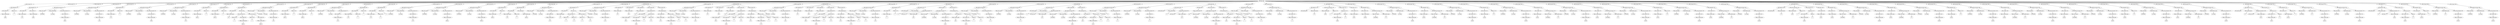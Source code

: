/*
 * AST in dot format generated by phc -- the PHP compiler
 */

digraph AST {
node_0 [label="AST_php_script"];
node_1 [label="AST_eval_expr (12)"];
node_2 [label="AST_assignment (12)"];
node_3 [label="AST_variable (12)"];
node_4 [label="Token_variable_name"];
node_5 [label="base", shape=box]
node_4 -> node_5;
node_3 -> node_4;
node_6 [label="Token_int (12)"];
node_7 [label="1", shape=box]
node_6 -> node_7;
node_2 -> node_6;
node_2 -> node_3;
node_1 -> node_2;
node_8 [label="AST_eval_expr (13)"];
node_9 [label="AST_assignment (13)"];
node_10 [label="AST_variable (13)"];
node_11 [label="Token_variable_name"];
node_12 [label="ref", shape=box]
node_11 -> node_12;
node_10 -> node_11;
node_13 [label="AST_variable (13)"];
node_14 [label="Token_variable_name"];
node_15 [label="base", shape=box]
node_14 -> node_15;
node_13 -> node_14;
node_9 -> node_13;
node_9 -> node_10;
node_8 -> node_9;
node_16 [label="AST_eval_expr (15)"];
node_17 [label="AST_method_invocation (15)"];
node_18 [label="Token_class_name"];
node_19 [label="%STDLIB%", shape=box]
node_18 -> node_19;
node_20 [label="Token_method_name"];
node_21 [label="var_dump", shape=box]
node_20 -> node_21;
node_22 [label="AST_actual_parameter (15)"];
node_23 [label="AST_variable (15)"];
node_24 [label="Token_variable_name"];
node_25 [label="base", shape=box]
node_24 -> node_25;
node_23 -> node_24;
node_22 -> node_23;
node_17 -> node_22;
node_17 -> node_20;
node_17 -> node_18;
node_16 -> node_17;
node_26 [label="AST_eval_expr (16)"];
node_27 [label="AST_method_invocation (16)"];
node_28 [label="Token_class_name"];
node_29 [label="%STDLIB%", shape=box]
node_28 -> node_29;
node_30 [label="Token_method_name"];
node_31 [label="var_dump", shape=box]
node_30 -> node_31;
node_32 [label="AST_actual_parameter (16)"];
node_33 [label="AST_variable (16)"];
node_34 [label="Token_variable_name"];
node_35 [label="ref", shape=box]
node_34 -> node_35;
node_33 -> node_34;
node_32 -> node_33;
node_27 -> node_32;
node_27 -> node_30;
node_27 -> node_28;
node_26 -> node_27;
node_36 [label="AST_eval_expr (18)"];
node_37 [label="AST_assignment (18)"];
node_38 [label="AST_variable (18)"];
node_39 [label="Token_variable_name"];
node_40 [label="ref", shape=box]
node_39 -> node_40;
node_38 -> node_39;
node_41 [label="Token_int (18)"];
node_42 [label="2", shape=box]
node_41 -> node_42;
node_37 -> node_41;
node_37 -> node_38;
node_36 -> node_37;
node_43 [label="AST_eval_expr (20)"];
node_44 [label="AST_method_invocation (20)"];
node_45 [label="Token_class_name"];
node_46 [label="%STDLIB%", shape=box]
node_45 -> node_46;
node_47 [label="Token_method_name"];
node_48 [label="var_dump", shape=box]
node_47 -> node_48;
node_49 [label="AST_actual_parameter (20)"];
node_50 [label="AST_variable (20)"];
node_51 [label="Token_variable_name"];
node_52 [label="base", shape=box]
node_51 -> node_52;
node_50 -> node_51;
node_49 -> node_50;
node_44 -> node_49;
node_44 -> node_47;
node_44 -> node_45;
node_43 -> node_44;
node_53 [label="AST_eval_expr (21)"];
node_54 [label="AST_method_invocation (21)"];
node_55 [label="Token_class_name"];
node_56 [label="%STDLIB%", shape=box]
node_55 -> node_56;
node_57 [label="Token_method_name"];
node_58 [label="var_dump", shape=box]
node_57 -> node_58;
node_59 [label="AST_actual_parameter (21)"];
node_60 [label="AST_variable (21)"];
node_61 [label="Token_variable_name"];
node_62 [label="ref", shape=box]
node_61 -> node_62;
node_60 -> node_61;
node_59 -> node_60;
node_54 -> node_59;
node_54 -> node_57;
node_54 -> node_55;
node_53 -> node_54;
node_63 [label="AST_eval_expr (27)"];
node_64 [label="AST_assignment (27)"];
node_65 [label="AST_variable (27)"];
node_66 [label="Token_variable_name"];
node_67 [label="base_1", shape=box]
node_66 -> node_67;
node_65 -> node_66;
node_68 [label="Token_int (27)"];
node_69 [label="3", shape=box]
node_68 -> node_69;
node_64 -> node_68;
node_64 -> node_65;
node_63 -> node_64;
node_70 [label="AST_eval_expr (28)"];
node_71 [label="AST_assignment (28)"];
node_72 [label="AST_variable (28)"];
node_73 [label="Token_variable_name"];
node_74 [label="base_2", shape=box]
node_73 -> node_74;
node_72 -> node_73;
node_75 [label="Token_int (28)"];
node_76 [label="4", shape=box]
node_75 -> node_76;
node_71 -> node_75;
node_71 -> node_72;
node_70 -> node_71;
node_77 [label="AST_eval_expr (30)"];
node_78 [label="AST_assignment (30)"];
node_79 [label="AST_variable (30)"];
node_80 [label="Token_variable_name"];
node_81 [label="ref", shape=box]
node_80 -> node_81;
node_79 -> node_80;
node_82 [label="AST_array (30)"];
node_83 [label="AST_array_elem (30)"];
node_84 [label="Token_int (30)"];
node_85 [label="1", shape=box]
node_84 -> node_85;
node_86 [label="AST_variable (30)"];
node_87 [label="Token_variable_name"];
node_88 [label="base_1", shape=box]
node_87 -> node_88;
node_86 -> node_87;
node_83 -> node_86;
node_83 -> node_84;
node_89 [label="AST_array_elem (30)"];
node_90 [label="Token_int (30)"];
node_91 [label="2", shape=box]
node_90 -> node_91;
node_92 [label="AST_variable (30)"];
node_93 [label="Token_variable_name"];
node_94 [label="base_2", shape=box]
node_93 -> node_94;
node_92 -> node_93;
node_89 -> node_92;
node_89 -> node_90;
node_82 -> node_89;
node_82 -> node_83;
node_78 -> node_82;
node_78 -> node_79;
node_77 -> node_78;
node_95 [label="AST_eval_expr (32)"];
node_96 [label="AST_method_invocation (32)"];
node_97 [label="Token_class_name"];
node_98 [label="%STDLIB%", shape=box]
node_97 -> node_98;
node_99 [label="Token_method_name"];
node_100 [label="var_dump", shape=box]
node_99 -> node_100;
node_101 [label="AST_actual_parameter (32)"];
node_102 [label="AST_variable (32)"];
node_103 [label="Token_variable_name"];
node_104 [label="ref", shape=box]
node_103 -> node_104;
node_102 -> node_103;
node_101 -> node_102;
node_96 -> node_101;
node_96 -> node_99;
node_96 -> node_97;
node_95 -> node_96;
node_105 [label="AST_eval_expr (34)"];
node_106 [label="AST_assignment (34)"];
node_107 [label="AST_variable (34)"];
node_108 [label="Token_variable_name"];
node_109 [label="base_1", shape=box]
node_108 -> node_109;
node_107 -> node_108;
node_110 [label="Token_int (34)"];
node_111 [label="5", shape=box]
node_110 -> node_111;
node_106 -> node_110;
node_106 -> node_107;
node_105 -> node_106;
node_112 [label="AST_eval_expr (35)"];
node_113 [label="AST_assignment (35)"];
node_114 [label="AST_variable (35)"];
node_115 [label="Token_variable_name"];
node_116 [label="base_2", shape=box]
node_115 -> node_116;
node_114 -> node_115;
node_117 [label="Token_int (35)"];
node_118 [label="6", shape=box]
node_117 -> node_118;
node_113 -> node_117;
node_113 -> node_114;
node_112 -> node_113;
node_119 [label="AST_eval_expr (37)"];
node_120 [label="AST_method_invocation (37)"];
node_121 [label="Token_class_name"];
node_122 [label="%STDLIB%", shape=box]
node_121 -> node_122;
node_123 [label="Token_method_name"];
node_124 [label="var_dump", shape=box]
node_123 -> node_124;
node_125 [label="AST_actual_parameter (37)"];
node_126 [label="AST_variable (37)"];
node_127 [label="Token_variable_name"];
node_128 [label="ref", shape=box]
node_127 -> node_128;
node_126 -> node_127;
node_125 -> node_126;
node_120 -> node_125;
node_120 -> node_123;
node_120 -> node_121;
node_119 -> node_120;
node_129 [label="AST_eval_expr (38)"];
node_130 [label="AST_assignment (38)"];
node_131 [label="AST_variable (38)"];
node_132 [label="Token_variable_name"];
node_133 [label="ref", shape=box]
node_132 -> node_133;
node_134 [label="Token_int (38)"];
node_135 [label="1", shape=box]
node_134 -> node_135;
node_131 -> node_134;
node_131 -> node_132;
node_136 [label="Token_int (38)"];
node_137 [label="7", shape=box]
node_136 -> node_137;
node_130 -> node_136;
node_130 -> node_131;
node_129 -> node_130;
node_138 [label="AST_eval_expr (39)"];
node_139 [label="AST_assignment (39)"];
node_140 [label="AST_variable (39)"];
node_141 [label="Token_variable_name"];
node_142 [label="ref", shape=box]
node_141 -> node_142;
node_143 [label="Token_int (39)"];
node_144 [label="2", shape=box]
node_143 -> node_144;
node_140 -> node_143;
node_140 -> node_141;
node_145 [label="Token_int (39)"];
node_146 [label="8", shape=box]
node_145 -> node_146;
node_139 -> node_145;
node_139 -> node_140;
node_138 -> node_139;
node_147 [label="AST_eval_expr (41)"];
node_148 [label="AST_method_invocation (41)"];
node_149 [label="Token_class_name"];
node_150 [label="%STDLIB%", shape=box]
node_149 -> node_150;
node_151 [label="Token_method_name"];
node_152 [label="var_dump", shape=box]
node_151 -> node_152;
node_153 [label="AST_actual_parameter (41)"];
node_154 [label="AST_variable (41)"];
node_155 [label="Token_variable_name"];
node_156 [label="ref", shape=box]
node_155 -> node_156;
node_154 -> node_155;
node_153 -> node_154;
node_148 -> node_153;
node_148 -> node_151;
node_148 -> node_149;
node_147 -> node_148;
node_157 [label="AST_eval_expr (42)"];
node_158 [label="AST_method_invocation (42)"];
node_159 [label="Token_class_name"];
node_160 [label="%STDLIB%", shape=box]
node_159 -> node_160;
node_161 [label="Token_method_name"];
node_162 [label="var_dump", shape=box]
node_161 -> node_162;
node_163 [label="AST_actual_parameter (42)"];
node_164 [label="AST_variable (42)"];
node_165 [label="Token_variable_name"];
node_166 [label="base_1", shape=box]
node_165 -> node_166;
node_164 -> node_165;
node_163 -> node_164;
node_158 -> node_163;
node_158 -> node_161;
node_158 -> node_159;
node_157 -> node_158;
node_167 [label="AST_eval_expr (43)"];
node_168 [label="AST_method_invocation (43)"];
node_169 [label="Token_class_name"];
node_170 [label="%STDLIB%", shape=box]
node_169 -> node_170;
node_171 [label="Token_method_name"];
node_172 [label="var_dump", shape=box]
node_171 -> node_172;
node_173 [label="AST_actual_parameter (43)"];
node_174 [label="AST_variable (43)"];
node_175 [label="Token_variable_name"];
node_176 [label="base_2", shape=box]
node_175 -> node_176;
node_174 -> node_175;
node_173 -> node_174;
node_168 -> node_173;
node_168 -> node_171;
node_168 -> node_169;
node_167 -> node_168;
node_177 [label="AST_eval_expr (45)"];
node_178 [label="AST_assignment (45)"];
node_179 [label="AST_variable (45)"];
node_180 [label="Token_variable_name"];
node_181 [label="base_3", shape=box]
node_180 -> node_181;
node_179 -> node_180;
node_182 [label="Token_int (45)"];
node_183 [label="9", shape=box]
node_182 -> node_183;
node_178 -> node_182;
node_178 -> node_179;
node_177 -> node_178;
node_184 [label="AST_eval_expr (46)"];
node_185 [label="AST_assignment (46)"];
node_186 [label="AST_variable (46)"];
node_187 [label="Token_variable_name"];
node_188 [label="ref", shape=box]
node_187 -> node_188;
node_189 [label="Token_int (46)"];
node_190 [label="2", shape=box]
node_189 -> node_190;
node_186 -> node_189;
node_186 -> node_187;
node_191 [label="AST_variable (46)"];
node_192 [label="Token_variable_name"];
node_193 [label="base_3", shape=box]
node_192 -> node_193;
node_191 -> node_192;
node_185 -> node_191;
node_185 -> node_186;
node_184 -> node_185;
node_194 [label="AST_eval_expr (48)"];
node_195 [label="AST_method_invocation (48)"];
node_196 [label="Token_class_name"];
node_197 [label="%STDLIB%", shape=box]
node_196 -> node_197;
node_198 [label="Token_method_name"];
node_199 [label="var_dump", shape=box]
node_198 -> node_199;
node_200 [label="AST_actual_parameter (48)"];
node_201 [label="AST_variable (48)"];
node_202 [label="Token_variable_name"];
node_203 [label="ref", shape=box]
node_202 -> node_203;
node_201 -> node_202;
node_200 -> node_201;
node_195 -> node_200;
node_195 -> node_198;
node_195 -> node_196;
node_194 -> node_195;
node_204 [label="AST_eval_expr (57)"];
node_205 [label="AST_assignment (57)"];
node_206 [label="AST_variable (57)"];
node_207 [label="Token_variable_name"];
node_208 [label="arr", shape=box]
node_207 -> node_208;
node_206 -> node_207;
node_209 [label="AST_array (57)"];
node_210 [label="AST_array_elem (57)"];
node_211 [label="Token_int (57)"];
node_212 [label="1", shape=box]
node_211 -> node_212;
node_213 [label="Token_int (57)"];
node_214 [label="11", shape=box]
node_213 -> node_214;
node_210 -> node_213;
node_210 -> node_211;
node_215 [label="AST_array_elem (57)"];
node_216 [label="Token_int (57)"];
node_217 [label="2", shape=box]
node_216 -> node_217;
node_218 [label="Token_int (57)"];
node_219 [label="12", shape=box]
node_218 -> node_219;
node_215 -> node_218;
node_215 -> node_216;
node_209 -> node_215;
node_209 -> node_210;
node_205 -> node_209;
node_205 -> node_206;
node_204 -> node_205;
node_220 [label="AST_eval_expr (58)"];
node_221 [label="AST_method_invocation (58)"];
node_222 [label="Token_class_name"];
node_223 [label="%STDLIB%", shape=box]
node_222 -> node_223;
node_224 [label="Token_method_name"];
node_225 [label="var_dump", shape=box]
node_224 -> node_225;
node_226 [label="AST_actual_parameter (58)"];
node_227 [label="AST_variable (58)"];
node_228 [label="Token_variable_name"];
node_229 [label="arr", shape=box]
node_228 -> node_229;
node_227 -> node_228;
node_226 -> node_227;
node_221 -> node_226;
node_221 -> node_224;
node_221 -> node_222;
node_220 -> node_221;
node_230 [label="AST_foreach (60)"];
node_231 [label="AST_variable (60)"];
node_232 [label="Token_variable_name"];
node_233 [label="arr", shape=box]
node_232 -> node_233;
node_231 -> node_232;
node_234 [label="AST_variable (60)"];
node_235 [label="Token_variable_name"];
node_236 [label="key", shape=box]
node_235 -> node_236;
node_234 -> node_235;
node_237 [label="AST_variable (60)"];
node_238 [label="Token_variable_name"];
node_239 [label="val", shape=box]
node_238 -> node_239;
node_237 -> node_238;
node_240 [label="AST_eval_expr (60)"];
node_241 [label="AST_assignment (60)"];
node_242 [label="AST_variable (60)"];
node_243 [label="Token_variable_name"];
node_244 [label="key", shape=box]
node_243 -> node_244;
node_242 -> node_243;
node_245 [label="AST_bin_op (60)"];
node_246 [label="AST_variable (60)"];
node_247 [label="Token_variable_name"];
node_248 [label="key", shape=box]
node_247 -> node_248;
node_246 -> node_247;
node_249 [label="Token_op"];
node_250 [label="+", shape=box]
node_249 -> node_250;
node_251 [label="Token_int (60)"];
node_252 [label="10", shape=box]
node_251 -> node_252;
node_245 -> node_251;
node_245 -> node_249;
node_245 -> node_246;
node_241 -> node_245;
node_241 -> node_242;
node_240 -> node_241;
node_253 [label="AST_eval_expr (60)"];
node_254 [label="AST_assignment (60)"];
node_255 [label="AST_variable (60)"];
node_256 [label="Token_variable_name"];
node_257 [label="val", shape=box]
node_256 -> node_257;
node_255 -> node_256;
node_258 [label="AST_bin_op (60)"];
node_259 [label="AST_variable (60)"];
node_260 [label="Token_variable_name"];
node_261 [label="val", shape=box]
node_260 -> node_261;
node_259 -> node_260;
node_262 [label="Token_op"];
node_263 [label="*", shape=box]
node_262 -> node_263;
node_264 [label="Token_int (60)"];
node_265 [label="2", shape=box]
node_264 -> node_265;
node_258 -> node_264;
node_258 -> node_262;
node_258 -> node_259;
node_254 -> node_258;
node_254 -> node_255;
node_253 -> node_254;
node_230 -> node_253;
node_230 -> node_240;
node_230 -> node_237;
node_230 -> node_234;
node_230 -> node_231;
node_266 [label="AST_eval_expr (61)"];
node_267 [label="AST_method_invocation (61)"];
node_268 [label="Token_class_name"];
node_269 [label="%STDLIB%", shape=box]
node_268 -> node_269;
node_270 [label="Token_method_name"];
node_271 [label="var_dump", shape=box]
node_270 -> node_271;
node_272 [label="AST_actual_parameter (61)"];
node_273 [label="AST_variable (61)"];
node_274 [label="Token_variable_name"];
node_275 [label="arr", shape=box]
node_274 -> node_275;
node_273 -> node_274;
node_272 -> node_273;
node_267 -> node_272;
node_267 -> node_270;
node_267 -> node_268;
node_266 -> node_267;
node_276 [label="AST_foreach (63)"];
node_277 [label="AST_variable (63)"];
node_278 [label="Token_variable_name"];
node_279 [label="arr", shape=box]
node_278 -> node_279;
node_277 -> node_278;
node_280 [label="AST_variable (63)"];
node_281 [label="Token_variable_name"];
node_282 [label="key", shape=box]
node_281 -> node_282;
node_280 -> node_281;
node_283 [label="AST_variable (63)"];
node_284 [label="Token_variable_name"];
node_285 [label="val", shape=box]
node_284 -> node_285;
node_283 -> node_284;
node_286 [label="AST_eval_expr (63)"];
node_287 [label="AST_assignment (63)"];
node_288 [label="AST_variable (63)"];
node_289 [label="Token_variable_name"];
node_290 [label="key", shape=box]
node_289 -> node_290;
node_288 -> node_289;
node_291 [label="AST_bin_op (63)"];
node_292 [label="AST_variable (63)"];
node_293 [label="Token_variable_name"];
node_294 [label="key", shape=box]
node_293 -> node_294;
node_292 -> node_293;
node_295 [label="Token_op"];
node_296 [label="+", shape=box]
node_295 -> node_296;
node_297 [label="Token_int (63)"];
node_298 [label="10", shape=box]
node_297 -> node_298;
node_291 -> node_297;
node_291 -> node_295;
node_291 -> node_292;
node_287 -> node_291;
node_287 -> node_288;
node_286 -> node_287;
node_299 [label="AST_eval_expr (63)"];
node_300 [label="AST_assignment (63)"];
node_301 [label="AST_variable (63)"];
node_302 [label="Token_variable_name"];
node_303 [label="val", shape=box]
node_302 -> node_303;
node_301 -> node_302;
node_304 [label="AST_bin_op (63)"];
node_305 [label="AST_variable (63)"];
node_306 [label="Token_variable_name"];
node_307 [label="val", shape=box]
node_306 -> node_307;
node_305 -> node_306;
node_308 [label="Token_op"];
node_309 [label="*", shape=box]
node_308 -> node_309;
node_310 [label="Token_int (63)"];
node_311 [label="2", shape=box]
node_310 -> node_311;
node_304 -> node_310;
node_304 -> node_308;
node_304 -> node_305;
node_300 -> node_304;
node_300 -> node_301;
node_299 -> node_300;
node_276 -> node_299;
node_276 -> node_286;
node_276 -> node_283;
node_276 -> node_280;
node_276 -> node_277;
node_312 [label="AST_eval_expr (64)"];
node_313 [label="AST_method_invocation (64)"];
node_314 [label="Token_class_name"];
node_315 [label="%STDLIB%", shape=box]
node_314 -> node_315;
node_316 [label="Token_method_name"];
node_317 [label="var_dump", shape=box]
node_316 -> node_317;
node_318 [label="AST_actual_parameter (64)"];
node_319 [label="AST_variable (64)"];
node_320 [label="Token_variable_name"];
node_321 [label="arr", shape=box]
node_320 -> node_321;
node_319 -> node_320;
node_318 -> node_319;
node_313 -> node_318;
node_313 -> node_316;
node_313 -> node_314;
node_312 -> node_313;
node_322 [label="AST_foreach (65)"];
node_323 [label="AST_variable (65)"];
node_324 [label="Token_variable_name"];
node_325 [label="arr", shape=box]
node_324 -> node_325;
node_323 -> node_324;
node_326 [label="AST_variable (65)"];
node_327 [label="Token_variable_name"];
node_328 [label="key", shape=box]
node_327 -> node_328;
node_326 -> node_327;
node_329 [label="AST_variable (65)"];
node_330 [label="Token_variable_name"];
node_331 [label="val", shape=box]
node_330 -> node_331;
node_329 -> node_330;
node_332 [label="AST_eval_expr (65)"];
node_333 [label="AST_assignment (65)"];
node_334 [label="AST_variable (65)"];
node_335 [label="Token_variable_name"];
node_336 [label="key", shape=box]
node_335 -> node_336;
node_334 -> node_335;
node_337 [label="AST_bin_op (65)"];
node_338 [label="AST_variable (65)"];
node_339 [label="Token_variable_name"];
node_340 [label="key", shape=box]
node_339 -> node_340;
node_338 -> node_339;
node_341 [label="Token_op"];
node_342 [label="+", shape=box]
node_341 -> node_342;
node_343 [label="Token_int (65)"];
node_344 [label="10", shape=box]
node_343 -> node_344;
node_337 -> node_343;
node_337 -> node_341;
node_337 -> node_338;
node_333 -> node_337;
node_333 -> node_334;
node_332 -> node_333;
node_345 [label="AST_eval_expr (65)"];
node_346 [label="AST_assignment (65)"];
node_347 [label="AST_variable (65)"];
node_348 [label="Token_variable_name"];
node_349 [label="val", shape=box]
node_348 -> node_349;
node_347 -> node_348;
node_350 [label="AST_bin_op (65)"];
node_351 [label="AST_variable (65)"];
node_352 [label="Token_variable_name"];
node_353 [label="val", shape=box]
node_352 -> node_353;
node_351 -> node_352;
node_354 [label="Token_op"];
node_355 [label="*", shape=box]
node_354 -> node_355;
node_356 [label="Token_int (65)"];
node_357 [label="2", shape=box]
node_356 -> node_357;
node_350 -> node_356;
node_350 -> node_354;
node_350 -> node_351;
node_346 -> node_350;
node_346 -> node_347;
node_345 -> node_346;
node_322 -> node_345;
node_322 -> node_332;
node_322 -> node_329;
node_322 -> node_326;
node_322 -> node_323;
node_358 [label="AST_eval_expr (66)"];
node_359 [label="AST_method_invocation (66)"];
node_360 [label="Token_class_name"];
node_361 [label="%STDLIB%", shape=box]
node_360 -> node_361;
node_362 [label="Token_method_name"];
node_363 [label="var_dump", shape=box]
node_362 -> node_363;
node_364 [label="AST_actual_parameter (66)"];
node_365 [label="AST_variable (66)"];
node_366 [label="Token_variable_name"];
node_367 [label="arr", shape=box]
node_366 -> node_367;
node_365 -> node_366;
node_364 -> node_365;
node_359 -> node_364;
node_359 -> node_362;
node_359 -> node_360;
node_358 -> node_359;
node_368 [label="AST_eval_expr (74)"];
node_369 [label="AST_assignment (74)"];
node_370 [label="AST_variable (74)"];
node_371 [label="Token_variable_name"];
node_372 [label="x", shape=box]
node_371 -> node_372;
node_370 -> node_371;
node_373 [label="Token_int (74)"];
node_374 [label="2", shape=box]
node_373 -> node_374;
node_369 -> node_373;
node_369 -> node_370;
node_368 -> node_369;
node_375 [label="AST_method (75)"];
node_376 [label="AST_signature (79)"];
node_377 [label="AST_method_mod"];
node_378 [label="Token_method_name"];
node_379 [label="f1", shape=box]
node_378 -> node_379;
node_380 [label="AST_formal_parameter (75)"];
node_381 [label="AST_type (75)"];
node_382 [label="Token_variable_name"];
node_383 [label="par", shape=box]
node_382 -> node_383;
node_380 -> node_382;
node_380 -> node_381;
node_376 -> node_380;
node_376 -> node_378;
node_376 -> node_377;
node_384 [label="AST_eval_expr (77)"];
node_385 [label="AST_method_invocation (77)"];
node_386 [label="Token_class_name"];
node_387 [label="%STDLIB%", shape=box]
node_386 -> node_387;
node_388 [label="Token_method_name"];
node_389 [label="var_dump", shape=box]
node_388 -> node_389;
node_390 [label="AST_actual_parameter (77)"];
node_391 [label="AST_variable (77)"];
node_392 [label="Token_variable_name"];
node_393 [label="par", shape=box]
node_392 -> node_393;
node_391 -> node_392;
node_390 -> node_391;
node_385 -> node_390;
node_385 -> node_388;
node_385 -> node_386;
node_384 -> node_385;
node_394 [label="AST_eval_expr (78)"];
node_395 [label="AST_assignment (78)"];
node_396 [label="AST_variable (78)"];
node_397 [label="Token_variable_name"];
node_398 [label="par", shape=box]
node_397 -> node_398;
node_396 -> node_397;
node_399 [label="AST_bin_op (78)"];
node_400 [label="AST_variable (78)"];
node_401 [label="Token_variable_name"];
node_402 [label="par", shape=box]
node_401 -> node_402;
node_400 -> node_401;
node_403 [label="Token_op"];
node_404 [label="*", shape=box]
node_403 -> node_404;
node_405 [label="Token_int (78)"];
node_406 [label="2", shape=box]
node_405 -> node_406;
node_399 -> node_405;
node_399 -> node_403;
node_399 -> node_400;
node_395 -> node_399;
node_395 -> node_396;
node_394 -> node_395;
node_375 -> node_394;
node_375 -> node_384;
node_375 -> node_376;
node_407 [label="AST_eval_expr (81)"];
node_408 [label="AST_method_invocation (81)"];
node_409 [label="Token_class_name"];
node_410 [label="%STDLIB%", shape=box]
node_409 -> node_410;
node_411 [label="Token_method_name"];
node_412 [label="f1", shape=box]
node_411 -> node_412;
node_413 [label="AST_actual_parameter (81)"];
node_414 [label="AST_variable (81)"];
node_415 [label="Token_variable_name"];
node_416 [label="x", shape=box]
node_415 -> node_416;
node_414 -> node_415;
node_413 -> node_414;
node_408 -> node_413;
node_408 -> node_411;
node_408 -> node_409;
node_407 -> node_408;
node_417 [label="AST_eval_expr (82)"];
node_418 [label="AST_method_invocation (82)"];
node_419 [label="Token_class_name"];
node_420 [label="%STDLIB%", shape=box]
node_419 -> node_420;
node_421 [label="Token_method_name"];
node_422 [label="var_dump", shape=box]
node_421 -> node_422;
node_423 [label="AST_actual_parameter (82)"];
node_424 [label="AST_variable (82)"];
node_425 [label="Token_variable_name"];
node_426 [label="x", shape=box]
node_425 -> node_426;
node_424 -> node_425;
node_423 -> node_424;
node_418 -> node_423;
node_418 -> node_421;
node_418 -> node_419;
node_417 -> node_418;
node_427 [label="AST_method (84)"];
node_428 [label="AST_signature (88)"];
node_429 [label="AST_method_mod"];
node_430 [label="Token_method_name"];
node_431 [label="f2", shape=box]
node_430 -> node_431;
node_432 [label="AST_formal_parameter (84)"];
node_433 [label="AST_type (84)"];
node_434 [label="Token_variable_name"];
node_435 [label="par", shape=box]
node_434 -> node_435;
node_432 -> node_434;
node_432 -> node_433;
node_428 -> node_432;
node_428 -> node_430;
node_428 -> node_429;
node_436 [label="AST_eval_expr (86)"];
node_437 [label="AST_method_invocation (86)"];
node_438 [label="Token_class_name"];
node_439 [label="%STDLIB%", shape=box]
node_438 -> node_439;
node_440 [label="Token_method_name"];
node_441 [label="var_dump", shape=box]
node_440 -> node_441;
node_442 [label="AST_actual_parameter (86)"];
node_443 [label="AST_variable (86)"];
node_444 [label="Token_variable_name"];
node_445 [label="par", shape=box]
node_444 -> node_445;
node_443 -> node_444;
node_442 -> node_443;
node_437 -> node_442;
node_437 -> node_440;
node_437 -> node_438;
node_436 -> node_437;
node_446 [label="AST_eval_expr (87)"];
node_447 [label="AST_assignment (87)"];
node_448 [label="AST_variable (87)"];
node_449 [label="Token_variable_name"];
node_450 [label="par", shape=box]
node_449 -> node_450;
node_448 -> node_449;
node_451 [label="AST_bin_op (87)"];
node_452 [label="AST_variable (87)"];
node_453 [label="Token_variable_name"];
node_454 [label="par", shape=box]
node_453 -> node_454;
node_452 -> node_453;
node_455 [label="Token_op"];
node_456 [label="*", shape=box]
node_455 -> node_456;
node_457 [label="Token_int (87)"];
node_458 [label="2", shape=box]
node_457 -> node_458;
node_451 -> node_457;
node_451 -> node_455;
node_451 -> node_452;
node_447 -> node_451;
node_447 -> node_448;
node_446 -> node_447;
node_427 -> node_446;
node_427 -> node_436;
node_427 -> node_428;
node_459 [label="AST_eval_expr (90)"];
node_460 [label="AST_method_invocation (90)"];
node_461 [label="Token_class_name"];
node_462 [label="%STDLIB%", shape=box]
node_461 -> node_462;
node_463 [label="Token_method_name"];
node_464 [label="f2", shape=box]
node_463 -> node_464;
node_465 [label="AST_actual_parameter (90)"];
node_466 [label="AST_variable (90)"];
node_467 [label="Token_variable_name"];
node_468 [label="x", shape=box]
node_467 -> node_468;
node_466 -> node_467;
node_465 -> node_466;
node_460 -> node_465;
node_460 -> node_463;
node_460 -> node_461;
node_459 -> node_460;
node_469 [label="AST_eval_expr (91)"];
node_470 [label="AST_method_invocation (91)"];
node_471 [label="Token_class_name"];
node_472 [label="%STDLIB%", shape=box]
node_471 -> node_472;
node_473 [label="Token_method_name"];
node_474 [label="var_dump", shape=box]
node_473 -> node_474;
node_475 [label="AST_actual_parameter (91)"];
node_476 [label="AST_variable (91)"];
node_477 [label="Token_variable_name"];
node_478 [label="x", shape=box]
node_477 -> node_478;
node_476 -> node_477;
node_475 -> node_476;
node_470 -> node_475;
node_470 -> node_473;
node_470 -> node_471;
node_469 -> node_470;
node_479 [label="AST_method (93)"];
node_480 [label="AST_signature (98)"];
node_481 [label="AST_method_mod"];
node_482 [label="Token_method_name"];
node_483 [label="f3", shape=box]
node_482 -> node_483;
node_484 [label="AST_formal_parameter (93)"];
node_485 [label="AST_type (93)"];
node_486 [label="Token_variable_name"];
node_487 [label="par", shape=box]
node_486 -> node_487;
node_484 -> node_486;
node_484 -> node_485;
node_480 -> node_484;
node_480 -> node_482;
node_480 -> node_481;
node_488 [label="AST_global (95)"];
node_489 [label="Token_variable_name (95)"];
node_490 [label="par", shape=box]
node_489 -> node_490;
node_488 -> node_489;
node_491 [label="AST_eval_expr (96)"];
node_492 [label="AST_method_invocation (96)"];
node_493 [label="Token_class_name"];
node_494 [label="%STDLIB%", shape=box]
node_493 -> node_494;
node_495 [label="Token_method_name"];
node_496 [label="var_dump", shape=box]
node_495 -> node_496;
node_497 [label="AST_actual_parameter (96)"];
node_498 [label="AST_variable (96)"];
node_499 [label="Token_variable_name"];
node_500 [label="par", shape=box]
node_499 -> node_500;
node_498 -> node_499;
node_497 -> node_498;
node_492 -> node_497;
node_492 -> node_495;
node_492 -> node_493;
node_491 -> node_492;
node_501 [label="AST_eval_expr (97)"];
node_502 [label="AST_assignment (97)"];
node_503 [label="AST_variable (97)"];
node_504 [label="Token_variable_name"];
node_505 [label="par", shape=box]
node_504 -> node_505;
node_503 -> node_504;
node_506 [label="AST_bin_op (97)"];
node_507 [label="AST_variable (97)"];
node_508 [label="Token_variable_name"];
node_509 [label="par", shape=box]
node_508 -> node_509;
node_507 -> node_508;
node_510 [label="Token_op"];
node_511 [label="*", shape=box]
node_510 -> node_511;
node_512 [label="Token_int (97)"];
node_513 [label="2", shape=box]
node_512 -> node_513;
node_506 -> node_512;
node_506 -> node_510;
node_506 -> node_507;
node_502 -> node_506;
node_502 -> node_503;
node_501 -> node_502;
node_479 -> node_501;
node_479 -> node_491;
node_479 -> node_488;
node_479 -> node_480;
node_514 [label="AST_eval_expr (100)"];
node_515 [label="AST_method_invocation (100)"];
node_516 [label="Token_class_name"];
node_517 [label="%STDLIB%", shape=box]
node_516 -> node_517;
node_518 [label="Token_method_name"];
node_519 [label="f3", shape=box]
node_518 -> node_519;
node_520 [label="AST_actual_parameter (100)"];
node_521 [label="AST_variable (100)"];
node_522 [label="Token_variable_name"];
node_523 [label="x", shape=box]
node_522 -> node_523;
node_521 -> node_522;
node_520 -> node_521;
node_515 -> node_520;
node_515 -> node_518;
node_515 -> node_516;
node_514 -> node_515;
node_524 [label="AST_eval_expr (101)"];
node_525 [label="AST_method_invocation (101)"];
node_526 [label="Token_class_name"];
node_527 [label="%STDLIB%", shape=box]
node_526 -> node_527;
node_528 [label="Token_method_name"];
node_529 [label="var_dump", shape=box]
node_528 -> node_529;
node_530 [label="AST_actual_parameter (101)"];
node_531 [label="AST_variable (101)"];
node_532 [label="Token_variable_name"];
node_533 [label="x", shape=box]
node_532 -> node_533;
node_531 -> node_532;
node_530 -> node_531;
node_525 -> node_530;
node_525 -> node_528;
node_525 -> node_526;
node_524 -> node_525;
node_534 [label="AST_method (108)"];
node_535 [label="AST_signature (114)"];
node_536 [label="AST_method_mod"];
node_537 [label="Token_method_name"];
node_538 [label="f4", shape=box]
node_537 -> node_538;
node_535 -> node_537;
node_535 -> node_536;
node_539 [label="AST_static_declaration (110)"];
node_540 [label="Token_variable_name"];
node_541 [label="in_f4", shape=box]
node_540 -> node_541;
node_542 [label="Token_int (110)"];
node_543 [label="0", shape=box]
node_542 -> node_543;
node_539 -> node_542;
node_539 -> node_540;
node_544 [label="AST_eval_expr (112)"];
node_545 [label="AST_post_op (112)"];
node_546 [label="AST_variable (112)"];
node_547 [label="Token_variable_name"];
node_548 [label="in_f4", shape=box]
node_547 -> node_548;
node_546 -> node_547;
node_549 [label="Token_op"];
node_550 [label="++", shape=box]
node_549 -> node_550;
node_545 -> node_549;
node_545 -> node_546;
node_544 -> node_545;
node_551 [label="AST_return (113)"];
node_552 [label="AST_variable (113)"];
node_553 [label="Token_variable_name"];
node_554 [label="in_f4", shape=box]
node_553 -> node_554;
node_552 -> node_553;
node_551 -> node_552;
node_534 -> node_551;
node_534 -> node_544;
node_534 -> node_539;
node_534 -> node_535;
node_555 [label="AST_eval_expr (116)"];
node_556 [label="AST_assignment (116)"];
node_557 [label="AST_variable (116)"];
node_558 [label="Token_variable_name"];
node_559 [label="out_f4", shape=box]
node_558 -> node_559;
node_557 -> node_558;
node_560 [label="AST_method_invocation (116)"];
node_561 [label="Token_class_name"];
node_562 [label="%STDLIB%", shape=box]
node_561 -> node_562;
node_563 [label="Token_method_name"];
node_564 [label="f4", shape=box]
node_563 -> node_564;
node_560 -> node_563;
node_560 -> node_561;
node_556 -> node_560;
node_556 -> node_557;
node_555 -> node_556;
node_565 [label="AST_eval_expr (117)"];
node_566 [label="AST_method_invocation (117)"];
node_567 [label="Token_class_name"];
node_568 [label="%STDLIB%", shape=box]
node_567 -> node_568;
node_569 [label="Token_method_name"];
node_570 [label="var_dump", shape=box]
node_569 -> node_570;
node_571 [label="AST_actual_parameter (117)"];
node_572 [label="AST_variable (117)"];
node_573 [label="Token_variable_name"];
node_574 [label="out_f4", shape=box]
node_573 -> node_574;
node_572 -> node_573;
node_571 -> node_572;
node_566 -> node_571;
node_566 -> node_569;
node_566 -> node_567;
node_565 -> node_566;
node_575 [label="AST_eval_expr (119)"];
node_576 [label="AST_assignment (119)"];
node_577 [label="AST_variable (119)"];
node_578 [label="Token_variable_name"];
node_579 [label="out_f4", shape=box]
node_578 -> node_579;
node_577 -> node_578;
node_580 [label="AST_method_invocation (119)"];
node_581 [label="Token_class_name"];
node_582 [label="%STDLIB%", shape=box]
node_581 -> node_582;
node_583 [label="Token_method_name"];
node_584 [label="f4", shape=box]
node_583 -> node_584;
node_580 -> node_583;
node_580 -> node_581;
node_576 -> node_580;
node_576 -> node_577;
node_575 -> node_576;
node_585 [label="AST_eval_expr (120)"];
node_586 [label="AST_method_invocation (120)"];
node_587 [label="Token_class_name"];
node_588 [label="%STDLIB%", shape=box]
node_587 -> node_588;
node_589 [label="Token_method_name"];
node_590 [label="var_dump", shape=box]
node_589 -> node_590;
node_591 [label="AST_actual_parameter (120)"];
node_592 [label="AST_variable (120)"];
node_593 [label="Token_variable_name"];
node_594 [label="out_f4", shape=box]
node_593 -> node_594;
node_592 -> node_593;
node_591 -> node_592;
node_586 -> node_591;
node_586 -> node_589;
node_586 -> node_587;
node_585 -> node_586;
node_595 [label="AST_eval_expr (122)"];
node_596 [label="AST_assignment (122)"];
node_597 [label="AST_variable (122)"];
node_598 [label="Token_variable_name"];
node_599 [label="out_f4", shape=box]
node_598 -> node_599;
node_597 -> node_598;
node_600 [label="Token_int (122)"];
node_601 [label="10", shape=box]
node_600 -> node_601;
node_596 -> node_600;
node_596 -> node_597;
node_595 -> node_596;
node_602 [label="AST_eval_expr (123)"];
node_603 [label="AST_method_invocation (123)"];
node_604 [label="Token_class_name"];
node_605 [label="%STDLIB%", shape=box]
node_604 -> node_605;
node_606 [label="Token_method_name"];
node_607 [label="var_dump", shape=box]
node_606 -> node_607;
node_608 [label="AST_actual_parameter (123)"];
node_609 [label="AST_variable (123)"];
node_610 [label="Token_variable_name"];
node_611 [label="out_f4", shape=box]
node_610 -> node_611;
node_609 -> node_610;
node_608 -> node_609;
node_603 -> node_608;
node_603 -> node_606;
node_603 -> node_604;
node_602 -> node_603;
node_612 [label="AST_eval_expr (124)"];
node_613 [label="AST_assignment (124)"];
node_614 [label="AST_variable (124)"];
node_615 [label="Token_variable_name"];
node_616 [label="out_f4", shape=box]
node_615 -> node_616;
node_614 -> node_615;
node_617 [label="AST_method_invocation (124)"];
node_618 [label="Token_class_name"];
node_619 [label="%STDLIB%", shape=box]
node_618 -> node_619;
node_620 [label="Token_method_name"];
node_621 [label="f4", shape=box]
node_620 -> node_621;
node_617 -> node_620;
node_617 -> node_618;
node_613 -> node_617;
node_613 -> node_614;
node_612 -> node_613;
node_622 [label="AST_eval_expr (125)"];
node_623 [label="AST_method_invocation (125)"];
node_624 [label="Token_class_name"];
node_625 [label="%STDLIB%", shape=box]
node_624 -> node_625;
node_626 [label="Token_method_name"];
node_627 [label="var_dump", shape=box]
node_626 -> node_627;
node_628 [label="AST_actual_parameter (125)"];
node_629 [label="AST_variable (125)"];
node_630 [label="Token_variable_name"];
node_631 [label="out_f4", shape=box]
node_630 -> node_631;
node_629 -> node_630;
node_628 -> node_629;
node_623 -> node_628;
node_623 -> node_626;
node_623 -> node_624;
node_622 -> node_623;
node_632 [label="AST_eval_expr (127)"];
node_633 [label="AST_assignment (127)"];
node_634 [label="AST_variable (127)"];
node_635 [label="Token_variable_name"];
node_636 [label="out_f4", shape=box]
node_635 -> node_636;
node_634 -> node_635;
node_637 [label="AST_method_invocation (127)"];
node_638 [label="Token_class_name"];
node_639 [label="%STDLIB%", shape=box]
node_638 -> node_639;
node_640 [label="Token_method_name"];
node_641 [label="f4", shape=box]
node_640 -> node_641;
node_637 -> node_640;
node_637 -> node_638;
node_633 -> node_637;
node_633 -> node_634;
node_632 -> node_633;
node_642 [label="AST_eval_expr (128)"];
node_643 [label="AST_method_invocation (128)"];
node_644 [label="Token_class_name"];
node_645 [label="%STDLIB%", shape=box]
node_644 -> node_645;
node_646 [label="Token_method_name"];
node_647 [label="var_dump", shape=box]
node_646 -> node_647;
node_648 [label="AST_actual_parameter (128)"];
node_649 [label="AST_variable (128)"];
node_650 [label="Token_variable_name"];
node_651 [label="out_f4", shape=box]
node_650 -> node_651;
node_649 -> node_650;
node_648 -> node_649;
node_643 -> node_648;
node_643 -> node_646;
node_643 -> node_644;
node_642 -> node_643;
node_652 [label="AST_eval_expr (129)"];
node_653 [label="AST_assignment (129)"];
node_654 [label="AST_variable (129)"];
node_655 [label="Token_variable_name"];
node_656 [label="out_f4", shape=box]
node_655 -> node_656;
node_654 -> node_655;
node_657 [label="Token_int (129)"];
node_658 [label="10", shape=box]
node_657 -> node_658;
node_653 -> node_657;
node_653 -> node_654;
node_652 -> node_653;
node_659 [label="AST_eval_expr (130)"];
node_660 [label="AST_method_invocation (130)"];
node_661 [label="Token_class_name"];
node_662 [label="%STDLIB%", shape=box]
node_661 -> node_662;
node_663 [label="Token_method_name"];
node_664 [label="var_dump", shape=box]
node_663 -> node_664;
node_665 [label="AST_actual_parameter (130)"];
node_666 [label="AST_variable (130)"];
node_667 [label="Token_variable_name"];
node_668 [label="out_f4", shape=box]
node_667 -> node_668;
node_666 -> node_667;
node_665 -> node_666;
node_660 -> node_665;
node_660 -> node_663;
node_660 -> node_661;
node_659 -> node_660;
node_669 [label="AST_eval_expr (131)"];
node_670 [label="AST_assignment (131)"];
node_671 [label="AST_variable (131)"];
node_672 [label="Token_variable_name"];
node_673 [label="out_f4", shape=box]
node_672 -> node_673;
node_671 -> node_672;
node_674 [label="AST_method_invocation (131)"];
node_675 [label="Token_class_name"];
node_676 [label="%STDLIB%", shape=box]
node_675 -> node_676;
node_677 [label="Token_method_name"];
node_678 [label="f4", shape=box]
node_677 -> node_678;
node_674 -> node_677;
node_674 -> node_675;
node_670 -> node_674;
node_670 -> node_671;
node_669 -> node_670;
node_679 [label="AST_eval_expr (132)"];
node_680 [label="AST_method_invocation (132)"];
node_681 [label="Token_class_name"];
node_682 [label="%STDLIB%", shape=box]
node_681 -> node_682;
node_683 [label="Token_method_name"];
node_684 [label="var_dump", shape=box]
node_683 -> node_684;
node_685 [label="AST_actual_parameter (132)"];
node_686 [label="AST_variable (132)"];
node_687 [label="Token_variable_name"];
node_688 [label="out_f4", shape=box]
node_687 -> node_688;
node_686 -> node_687;
node_685 -> node_686;
node_680 -> node_685;
node_680 -> node_683;
node_680 -> node_681;
node_679 -> node_680;
node_689 [label="AST_method (133)"];
node_690 [label="AST_signature (139)"];
node_691 [label="AST_method_mod"];
node_692 [label="Token_method_name"];
node_693 [label="f5", shape=box]
node_692 -> node_693;
node_690 -> node_692;
node_690 -> node_691;
node_694 [label="AST_static_declaration (135)"];
node_695 [label="Token_variable_name"];
node_696 [label="in_f5", shape=box]
node_695 -> node_696;
node_697 [label="Token_int (135)"];
node_698 [label="0", shape=box]
node_697 -> node_698;
node_694 -> node_697;
node_694 -> node_695;
node_699 [label="AST_eval_expr (137)"];
node_700 [label="AST_post_op (137)"];
node_701 [label="AST_variable (137)"];
node_702 [label="Token_variable_name"];
node_703 [label="in_f5", shape=box]
node_702 -> node_703;
node_701 -> node_702;
node_704 [label="Token_op"];
node_705 [label="++", shape=box]
node_704 -> node_705;
node_700 -> node_704;
node_700 -> node_701;
node_699 -> node_700;
node_706 [label="AST_return (138)"];
node_707 [label="AST_variable (138)"];
node_708 [label="Token_variable_name"];
node_709 [label="in_f5", shape=box]
node_708 -> node_709;
node_707 -> node_708;
node_706 -> node_707;
node_689 -> node_706;
node_689 -> node_699;
node_689 -> node_694;
node_689 -> node_690;
node_710 [label="AST_eval_expr (141)"];
node_711 [label="AST_assignment (141)"];
node_712 [label="AST_variable (141)"];
node_713 [label="Token_variable_name"];
node_714 [label="out_f5", shape=box]
node_713 -> node_714;
node_712 -> node_713;
node_715 [label="AST_method_invocation (141)"];
node_716 [label="Token_class_name"];
node_717 [label="%STDLIB%", shape=box]
node_716 -> node_717;
node_718 [label="Token_method_name"];
node_719 [label="f5", shape=box]
node_718 -> node_719;
node_715 -> node_718;
node_715 -> node_716;
node_711 -> node_715;
node_711 -> node_712;
node_710 -> node_711;
node_720 [label="AST_eval_expr (142)"];
node_721 [label="AST_method_invocation (142)"];
node_722 [label="Token_class_name"];
node_723 [label="%STDLIB%", shape=box]
node_722 -> node_723;
node_724 [label="Token_method_name"];
node_725 [label="var_dump", shape=box]
node_724 -> node_725;
node_726 [label="AST_actual_parameter (142)"];
node_727 [label="AST_variable (142)"];
node_728 [label="Token_variable_name"];
node_729 [label="out_f5", shape=box]
node_728 -> node_729;
node_727 -> node_728;
node_726 -> node_727;
node_721 -> node_726;
node_721 -> node_724;
node_721 -> node_722;
node_720 -> node_721;
node_730 [label="AST_eval_expr (144)"];
node_731 [label="AST_assignment (144)"];
node_732 [label="AST_variable (144)"];
node_733 [label="Token_variable_name"];
node_734 [label="out_f5", shape=box]
node_733 -> node_734;
node_732 -> node_733;
node_735 [label="AST_method_invocation (144)"];
node_736 [label="Token_class_name"];
node_737 [label="%STDLIB%", shape=box]
node_736 -> node_737;
node_738 [label="Token_method_name"];
node_739 [label="f5", shape=box]
node_738 -> node_739;
node_735 -> node_738;
node_735 -> node_736;
node_731 -> node_735;
node_731 -> node_732;
node_730 -> node_731;
node_740 [label="AST_eval_expr (145)"];
node_741 [label="AST_method_invocation (145)"];
node_742 [label="Token_class_name"];
node_743 [label="%STDLIB%", shape=box]
node_742 -> node_743;
node_744 [label="Token_method_name"];
node_745 [label="var_dump", shape=box]
node_744 -> node_745;
node_746 [label="AST_actual_parameter (145)"];
node_747 [label="AST_variable (145)"];
node_748 [label="Token_variable_name"];
node_749 [label="out_f5", shape=box]
node_748 -> node_749;
node_747 -> node_748;
node_746 -> node_747;
node_741 -> node_746;
node_741 -> node_744;
node_741 -> node_742;
node_740 -> node_741;
node_750 [label="AST_eval_expr (147)"];
node_751 [label="AST_assignment (147)"];
node_752 [label="AST_variable (147)"];
node_753 [label="Token_variable_name"];
node_754 [label="out_f5", shape=box]
node_753 -> node_754;
node_752 -> node_753;
node_755 [label="Token_int (147)"];
node_756 [label="10", shape=box]
node_755 -> node_756;
node_751 -> node_755;
node_751 -> node_752;
node_750 -> node_751;
node_757 [label="AST_eval_expr (148)"];
node_758 [label="AST_method_invocation (148)"];
node_759 [label="Token_class_name"];
node_760 [label="%STDLIB%", shape=box]
node_759 -> node_760;
node_761 [label="Token_method_name"];
node_762 [label="var_dump", shape=box]
node_761 -> node_762;
node_763 [label="AST_actual_parameter (148)"];
node_764 [label="AST_variable (148)"];
node_765 [label="Token_variable_name"];
node_766 [label="out_f5", shape=box]
node_765 -> node_766;
node_764 -> node_765;
node_763 -> node_764;
node_758 -> node_763;
node_758 -> node_761;
node_758 -> node_759;
node_757 -> node_758;
node_767 [label="AST_eval_expr (149)"];
node_768 [label="AST_assignment (149)"];
node_769 [label="AST_variable (149)"];
node_770 [label="Token_variable_name"];
node_771 [label="out_f5", shape=box]
node_770 -> node_771;
node_769 -> node_770;
node_772 [label="AST_method_invocation (149)"];
node_773 [label="Token_class_name"];
node_774 [label="%STDLIB%", shape=box]
node_773 -> node_774;
node_775 [label="Token_method_name"];
node_776 [label="f5", shape=box]
node_775 -> node_776;
node_772 -> node_775;
node_772 -> node_773;
node_768 -> node_772;
node_768 -> node_769;
node_767 -> node_768;
node_777 [label="AST_eval_expr (150)"];
node_778 [label="AST_method_invocation (150)"];
node_779 [label="Token_class_name"];
node_780 [label="%STDLIB%", shape=box]
node_779 -> node_780;
node_781 [label="Token_method_name"];
node_782 [label="var_dump", shape=box]
node_781 -> node_782;
node_783 [label="AST_actual_parameter (150)"];
node_784 [label="AST_variable (150)"];
node_785 [label="Token_variable_name"];
node_786 [label="out_f5", shape=box]
node_785 -> node_786;
node_784 -> node_785;
node_783 -> node_784;
node_778 -> node_783;
node_778 -> node_781;
node_778 -> node_779;
node_777 -> node_778;
node_787 [label="AST_eval_expr (152)"];
node_788 [label="AST_assignment (152)"];
node_789 [label="AST_variable (152)"];
node_790 [label="Token_variable_name"];
node_791 [label="out_f5", shape=box]
node_790 -> node_791;
node_789 -> node_790;
node_792 [label="AST_method_invocation (152)"];
node_793 [label="Token_class_name"];
node_794 [label="%STDLIB%", shape=box]
node_793 -> node_794;
node_795 [label="Token_method_name"];
node_796 [label="f5", shape=box]
node_795 -> node_796;
node_792 -> node_795;
node_792 -> node_793;
node_788 -> node_792;
node_788 -> node_789;
node_787 -> node_788;
node_797 [label="AST_eval_expr (153)"];
node_798 [label="AST_method_invocation (153)"];
node_799 [label="Token_class_name"];
node_800 [label="%STDLIB%", shape=box]
node_799 -> node_800;
node_801 [label="Token_method_name"];
node_802 [label="var_dump", shape=box]
node_801 -> node_802;
node_803 [label="AST_actual_parameter (153)"];
node_804 [label="AST_variable (153)"];
node_805 [label="Token_variable_name"];
node_806 [label="out_f5", shape=box]
node_805 -> node_806;
node_804 -> node_805;
node_803 -> node_804;
node_798 -> node_803;
node_798 -> node_801;
node_798 -> node_799;
node_797 -> node_798;
node_807 [label="AST_eval_expr (154)"];
node_808 [label="AST_assignment (154)"];
node_809 [label="AST_variable (154)"];
node_810 [label="Token_variable_name"];
node_811 [label="out_f5", shape=box]
node_810 -> node_811;
node_809 -> node_810;
node_812 [label="Token_int (154)"];
node_813 [label="10", shape=box]
node_812 -> node_813;
node_808 -> node_812;
node_808 -> node_809;
node_807 -> node_808;
node_814 [label="AST_eval_expr (155)"];
node_815 [label="AST_method_invocation (155)"];
node_816 [label="Token_class_name"];
node_817 [label="%STDLIB%", shape=box]
node_816 -> node_817;
node_818 [label="Token_method_name"];
node_819 [label="var_dump", shape=box]
node_818 -> node_819;
node_820 [label="AST_actual_parameter (155)"];
node_821 [label="AST_variable (155)"];
node_822 [label="Token_variable_name"];
node_823 [label="out_f5", shape=box]
node_822 -> node_823;
node_821 -> node_822;
node_820 -> node_821;
node_815 -> node_820;
node_815 -> node_818;
node_815 -> node_816;
node_814 -> node_815;
node_824 [label="AST_eval_expr (156)"];
node_825 [label="AST_assignment (156)"];
node_826 [label="AST_variable (156)"];
node_827 [label="Token_variable_name"];
node_828 [label="out_f5", shape=box]
node_827 -> node_828;
node_826 -> node_827;
node_829 [label="AST_method_invocation (156)"];
node_830 [label="Token_class_name"];
node_831 [label="%STDLIB%", shape=box]
node_830 -> node_831;
node_832 [label="Token_method_name"];
node_833 [label="f5", shape=box]
node_832 -> node_833;
node_829 -> node_832;
node_829 -> node_830;
node_825 -> node_829;
node_825 -> node_826;
node_824 -> node_825;
node_834 [label="AST_eval_expr (157)"];
node_835 [label="AST_method_invocation (157)"];
node_836 [label="Token_class_name"];
node_837 [label="%STDLIB%", shape=box]
node_836 -> node_837;
node_838 [label="Token_method_name"];
node_839 [label="var_dump", shape=box]
node_838 -> node_839;
node_840 [label="AST_actual_parameter (157)"];
node_841 [label="AST_variable (157)"];
node_842 [label="Token_variable_name"];
node_843 [label="out_f5", shape=box]
node_842 -> node_843;
node_841 -> node_842;
node_840 -> node_841;
node_835 -> node_840;
node_835 -> node_838;
node_835 -> node_836;
node_834 -> node_835;
node_844 [label="AST_method (169)"];
node_845 [label="AST_signature (172)"];
node_846 [label="AST_method_mod"];
node_847 [label="Token_method_name"];
node_848 [label="h1", shape=box]
node_847 -> node_848;
node_849 [label="AST_formal_parameter (169)"];
node_850 [label="AST_type (169)"];
node_851 [label="Token_variable_name"];
node_852 [label="in_h1", shape=box]
node_851 -> node_852;
node_849 -> node_851;
node_849 -> node_850;
node_845 -> node_849;
node_845 -> node_847;
node_845 -> node_846;
node_853 [label="AST_eval_expr (171)"];
node_854 [label="AST_post_op (171)"];
node_855 [label="AST_variable (171)"];
node_856 [label="Token_variable_name"];
node_857 [label="in_h1", shape=box]
node_856 -> node_857;
node_855 -> node_856;
node_858 [label="Token_op"];
node_859 [label="++", shape=box]
node_858 -> node_859;
node_854 -> node_858;
node_854 -> node_855;
node_853 -> node_854;
node_844 -> node_853;
node_844 -> node_845;
node_860 [label="AST_eval_expr (174)"];
node_861 [label="AST_assignment (174)"];
node_862 [label="AST_variable (174)"];
node_863 [label="Token_variable_name"];
node_864 [label="out_h1", shape=box]
node_863 -> node_864;
node_862 -> node_863;
node_865 [label="Token_int (174)"];
node_866 [label="5", shape=box]
node_865 -> node_866;
node_861 -> node_865;
node_861 -> node_862;
node_860 -> node_861;
node_867 [label="AST_eval_expr (175)"];
node_868 [label="AST_method_invocation (175)"];
node_869 [label="Token_class_name"];
node_870 [label="%STDLIB%", shape=box]
node_869 -> node_870;
node_871 [label="Token_method_name"];
node_872 [label="h1", shape=box]
node_871 -> node_872;
node_873 [label="AST_actual_parameter (175)"];
node_874 [label="AST_variable (175)"];
node_875 [label="Token_variable_name"];
node_876 [label="out_h1", shape=box]
node_875 -> node_876;
node_874 -> node_875;
node_873 -> node_874;
node_868 -> node_873;
node_868 -> node_871;
node_868 -> node_869;
node_867 -> node_868;
node_877 [label="AST_eval_expr (176)"];
node_878 [label="AST_method_invocation (176)"];
node_879 [label="Token_class_name"];
node_880 [label="%STDLIB%", shape=box]
node_879 -> node_880;
node_881 [label="Token_method_name"];
node_882 [label="var_dump", shape=box]
node_881 -> node_882;
node_883 [label="AST_actual_parameter (176)"];
node_884 [label="AST_variable (176)"];
node_885 [label="Token_variable_name"];
node_886 [label="out_h1", shape=box]
node_885 -> node_886;
node_884 -> node_885;
node_883 -> node_884;
node_878 -> node_883;
node_878 -> node_881;
node_878 -> node_879;
node_877 -> node_878;
node_887 [label="AST_method (177)"];
node_888 [label="AST_signature (180)"];
node_889 [label="AST_method_mod"];
node_890 [label="Token_method_name"];
node_891 [label="h2", shape=box]
node_890 -> node_891;
node_892 [label="AST_formal_parameter (177)"];
node_893 [label="AST_type (177)"];
node_894 [label="Token_variable_name"];
node_895 [label="in_h2", shape=box]
node_894 -> node_895;
node_892 -> node_894;
node_892 -> node_893;
node_888 -> node_892;
node_888 -> node_890;
node_888 -> node_889;
node_896 [label="AST_eval_expr (179)"];
node_897 [label="AST_post_op (179)"];
node_898 [label="AST_variable (179)"];
node_899 [label="Token_variable_name"];
node_900 [label="in_h2", shape=box]
node_899 -> node_900;
node_898 -> node_899;
node_901 [label="Token_op"];
node_902 [label="++", shape=box]
node_901 -> node_902;
node_897 -> node_901;
node_897 -> node_898;
node_896 -> node_897;
node_887 -> node_896;
node_887 -> node_888;
node_903 [label="AST_eval_expr (182)"];
node_904 [label="AST_assignment (182)"];
node_905 [label="AST_variable (182)"];
node_906 [label="Token_variable_name"];
node_907 [label="out_h2", shape=box]
node_906 -> node_907;
node_905 -> node_906;
node_908 [label="Token_int (182)"];
node_909 [label="5", shape=box]
node_908 -> node_909;
node_904 -> node_908;
node_904 -> node_905;
node_903 -> node_904;
node_910 [label="AST_eval_expr (183)"];
node_911 [label="AST_method_invocation (183)"];
node_912 [label="Token_class_name"];
node_913 [label="%STDLIB%", shape=box]
node_912 -> node_913;
node_914 [label="Token_method_name"];
node_915 [label="h2", shape=box]
node_914 -> node_915;
node_916 [label="AST_actual_parameter (183)"];
node_917 [label="AST_variable (183)"];
node_918 [label="Token_variable_name"];
node_919 [label="out_h2", shape=box]
node_918 -> node_919;
node_917 -> node_918;
node_916 -> node_917;
node_911 -> node_916;
node_911 -> node_914;
node_911 -> node_912;
node_910 -> node_911;
node_920 [label="AST_eval_expr (184)"];
node_921 [label="AST_method_invocation (184)"];
node_922 [label="Token_class_name"];
node_923 [label="%STDLIB%", shape=box]
node_922 -> node_923;
node_924 [label="Token_method_name"];
node_925 [label="var_dump", shape=box]
node_924 -> node_925;
node_926 [label="AST_actual_parameter (184)"];
node_927 [label="AST_variable (184)"];
node_928 [label="Token_variable_name"];
node_929 [label="out_h2", shape=box]
node_928 -> node_929;
node_927 -> node_928;
node_926 -> node_927;
node_921 -> node_926;
node_921 -> node_924;
node_921 -> node_922;
node_920 -> node_921;
node_0 -> node_920;
node_0 -> node_910;
node_0 -> node_903;
node_0 -> node_887;
node_0 -> node_877;
node_0 -> node_867;
node_0 -> node_860;
node_0 -> node_844;
node_0 -> node_834;
node_0 -> node_824;
node_0 -> node_814;
node_0 -> node_807;
node_0 -> node_797;
node_0 -> node_787;
node_0 -> node_777;
node_0 -> node_767;
node_0 -> node_757;
node_0 -> node_750;
node_0 -> node_740;
node_0 -> node_730;
node_0 -> node_720;
node_0 -> node_710;
node_0 -> node_689;
node_0 -> node_679;
node_0 -> node_669;
node_0 -> node_659;
node_0 -> node_652;
node_0 -> node_642;
node_0 -> node_632;
node_0 -> node_622;
node_0 -> node_612;
node_0 -> node_602;
node_0 -> node_595;
node_0 -> node_585;
node_0 -> node_575;
node_0 -> node_565;
node_0 -> node_555;
node_0 -> node_534;
node_0 -> node_524;
node_0 -> node_514;
node_0 -> node_479;
node_0 -> node_469;
node_0 -> node_459;
node_0 -> node_427;
node_0 -> node_417;
node_0 -> node_407;
node_0 -> node_375;
node_0 -> node_368;
node_0 -> node_358;
node_0 -> node_322;
node_0 -> node_312;
node_0 -> node_276;
node_0 -> node_266;
node_0 -> node_230;
node_0 -> node_220;
node_0 -> node_204;
node_0 -> node_194;
node_0 -> node_184;
node_0 -> node_177;
node_0 -> node_167;
node_0 -> node_157;
node_0 -> node_147;
node_0 -> node_138;
node_0 -> node_129;
node_0 -> node_119;
node_0 -> node_112;
node_0 -> node_105;
node_0 -> node_95;
node_0 -> node_77;
node_0 -> node_70;
node_0 -> node_63;
node_0 -> node_53;
node_0 -> node_43;
node_0 -> node_36;
node_0 -> node_26;
node_0 -> node_16;
node_0 -> node_8;
node_0 -> node_1;
}
